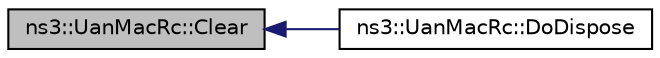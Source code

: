 digraph "ns3::UanMacRc::Clear"
{
  edge [fontname="Helvetica",fontsize="10",labelfontname="Helvetica",labelfontsize="10"];
  node [fontname="Helvetica",fontsize="10",shape=record];
  rankdir="LR";
  Node1 [label="ns3::UanMacRc::Clear",height=0.2,width=0.4,color="black", fillcolor="grey75", style="filled", fontcolor="black"];
  Node1 -> Node2 [dir="back",color="midnightblue",fontsize="10",style="solid"];
  Node2 [label="ns3::UanMacRc::DoDispose",height=0.2,width=0.4,color="black", fillcolor="white", style="filled",URL="$dd/d87/classns3_1_1UanMacRc.html#a473088e7af262f77ad43243c2d5302c7"];
}
